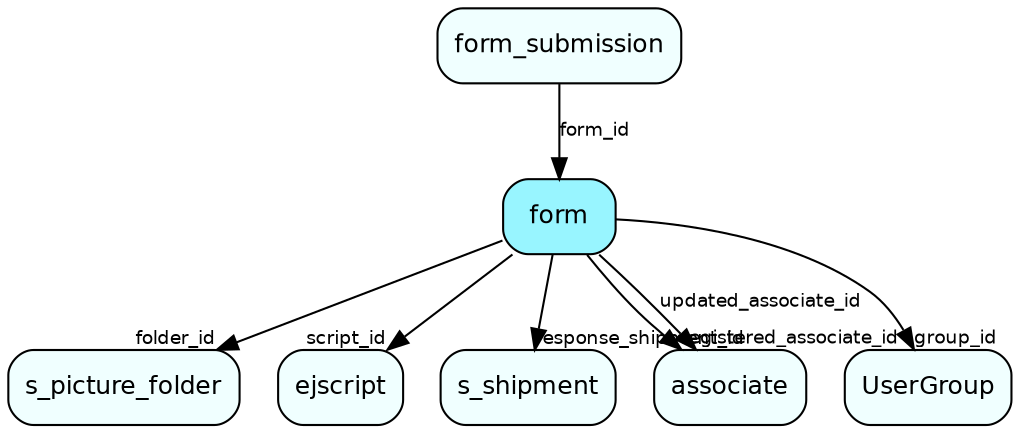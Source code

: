 digraph form  {
node [shape = box style="rounded, filled" fontname = "Helvetica" fontsize = "12" ]
edge [fontname = "Helvetica" fontsize = "9"]

form[fillcolor = "cadetblue1"]
s_picture_folder[fillcolor = "azure1"]
ejscript[fillcolor = "azure1"]
s_shipment[fillcolor = "azure1"]
associate[fillcolor = "azure1"]
UserGroup[fillcolor = "azure1"]
form_submission[fillcolor = "azure1"]
form -> s_picture_folder [headlabel = "folder_id"]
form -> ejscript [headlabel = "script_id"]
form -> s_shipment [headlabel = "response_shipment_id"]
form -> associate [headlabel = "registered_associate_id"]
form -> associate [label = "updated_associate_id"]
form -> UserGroup [headlabel = "group_id"]
form_submission -> form [label = "form_id"]
}
